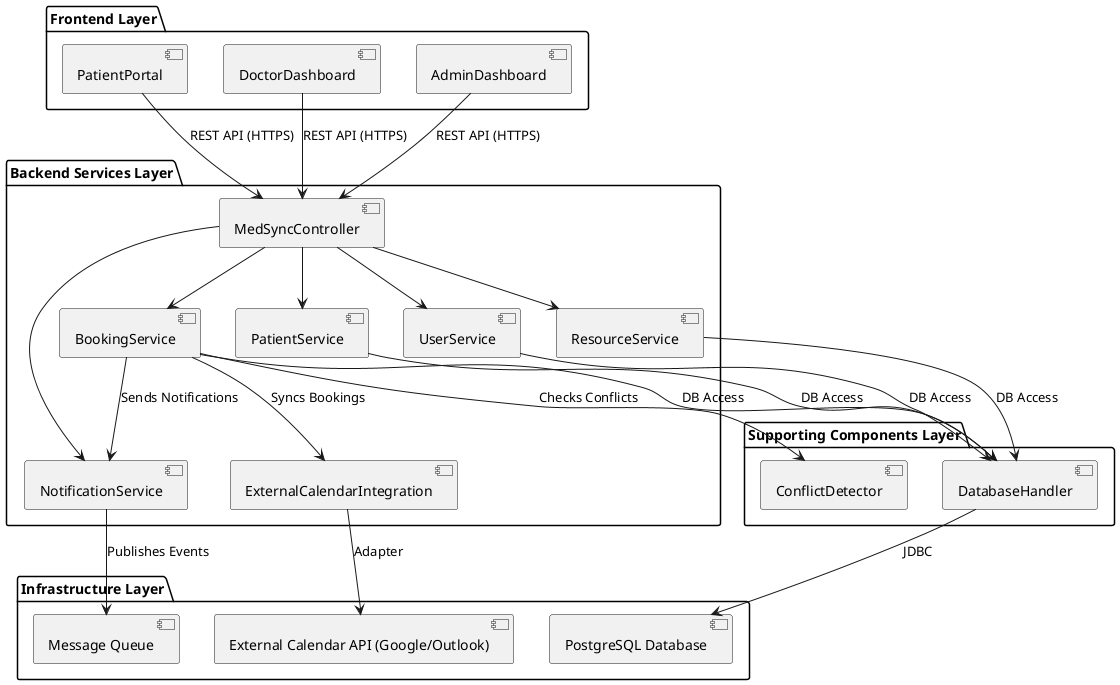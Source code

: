 @startuml MedSync Component Diagram

' Frontend Layer
package "Frontend Layer" {
  [PatientPortal]
  [DoctorDashboard]
  [AdminDashboard]
}

' Backend Services Layer
package "Backend Services Layer" {
  [MedSyncController]
  [PatientService]
  [BookingService]
  [NotificationService]
  [UserService]
  [ResourceService]
  [ExternalCalendarIntegration]
}

' Supporting Components Layer
package "Supporting Components Layer" {
  [DatabaseHandler]
  [ConflictDetector]
}

' Infrastructure Layer
package "Infrastructure Layer" {
  [PostgreSQL Database]
  [Message Queue]
  [External Calendar API (Google/Outlook)]
}

' Frontend to Controller Communication
[PatientPortal] --> [MedSyncController] : REST API (HTTPS)
[DoctorDashboard] --> [MedSyncController] : REST API (HTTPS)
[AdminDashboard] --> [MedSyncController] : REST API (HTTPS)

' Controller to Backend Services Communication
[MedSyncController] --> [PatientService]
[MedSyncController] --> [BookingService]
[MedSyncController] --> [NotificationService]
[MedSyncController] --> [UserService]
[MedSyncController] --> [ResourceService]

' Backend Services Dependencies
[PatientService] --> [DatabaseHandler] : DB Access
[BookingService] --> [DatabaseHandler] : DB Access
[BookingService] --> [ConflictDetector] : Checks Conflicts
[BookingService] --> [NotificationService] : Sends Notifications
[BookingService] --> [ExternalCalendarIntegration] : Syncs Bookings
[UserService] --> [DatabaseHandler] : DB Access
[ResourceService] --> [DatabaseHandler] : DB Access

' Supporting Components to Infrastructure
[DatabaseHandler] --> [PostgreSQL Database] : JDBC
[NotificationService] --> [Message Queue] : Publishes Events
[ExternalCalendarIntegration] --> [External Calendar API (Google/Outlook)] : Adapter

@enduml